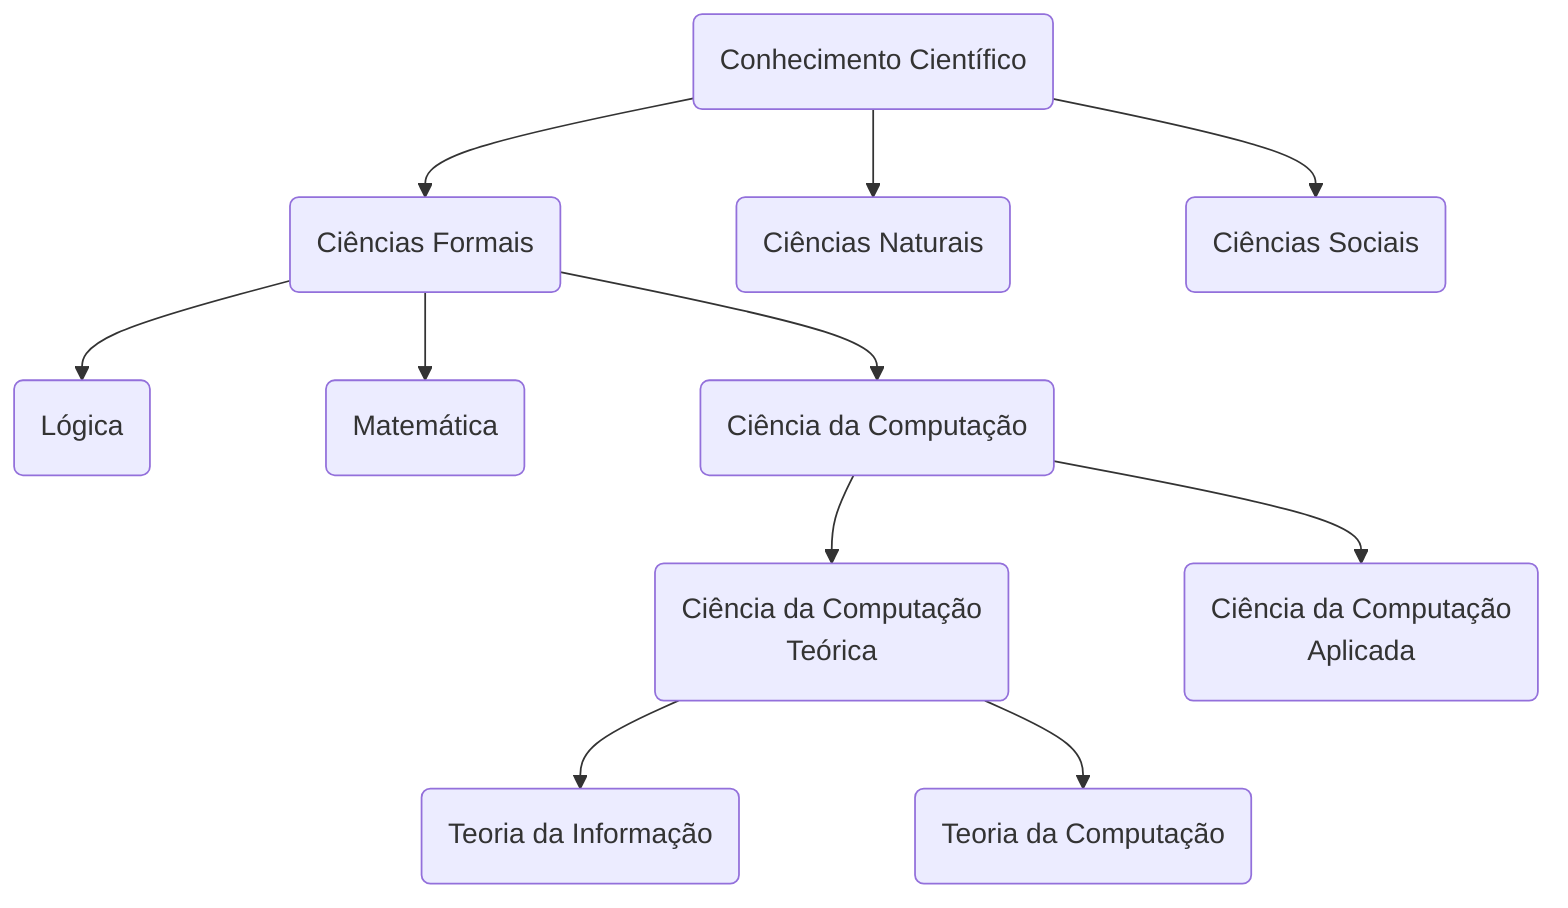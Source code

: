 ---
config:
  layout: grid
  flowchart:
    nodeSpacing: 100
---
graph TD
	%% Nodes
	ScientificKnowledge("Conhecimento Científico")

    FormalSciences("Ciências Formais")
	NaturalSciences("Ciências Naturais")
	SocialSciences("Ciências Sociais")

	Logic("Lógica")
	Mathematics("Matemática")
	ComputerScience("Ciência da Computação")

	TheoreticalComputerScience("Ciência da Computação<br>Teórica")
	AppliedComputerScience("Ciência da Computação<br>Aplicada")

	ComputerScience_TheoreticalComputerScience_InformationTheory("Teoria da Informação")
	ComputerScience_TheoreticalComputerScience_ComputationTheory("Teoria da Computação")

	%%////////////////////////////////////////////////////////////////////////////////%%

	ScientificKnowledge --> FormalSciences
	ScientificKnowledge --> NaturalSciences
	ScientificKnowledge --> SocialSciences

	FormalSciences --> Logic
	FormalSciences --> Mathematics
	FormalSciences --> ComputerScience

	ComputerScience --> TheoreticalComputerScience
	ComputerScience --> AppliedComputerScience

	TheoreticalComputerScience --> ComputerScience_TheoreticalComputerScience_InformationTheory
	TheoreticalComputerScience --> ComputerScience_TheoreticalComputerScience_ComputationTheory